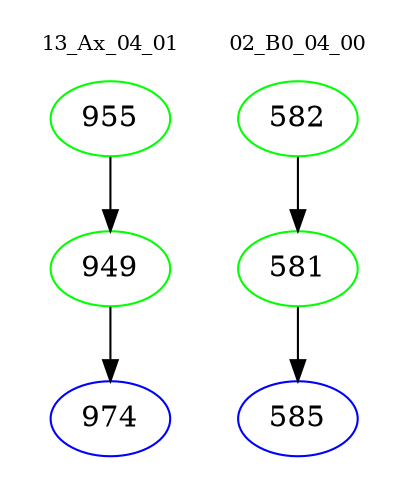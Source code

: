 digraph{
subgraph cluster_0 {
color = white
label = "13_Ax_04_01";
fontsize=10;
T0_955 [label="955", color="green"]
T0_955 -> T0_949 [color="black"]
T0_949 [label="949", color="green"]
T0_949 -> T0_974 [color="black"]
T0_974 [label="974", color="blue"]
}
subgraph cluster_1 {
color = white
label = "02_B0_04_00";
fontsize=10;
T1_582 [label="582", color="green"]
T1_582 -> T1_581 [color="black"]
T1_581 [label="581", color="green"]
T1_581 -> T1_585 [color="black"]
T1_585 [label="585", color="blue"]
}
}
